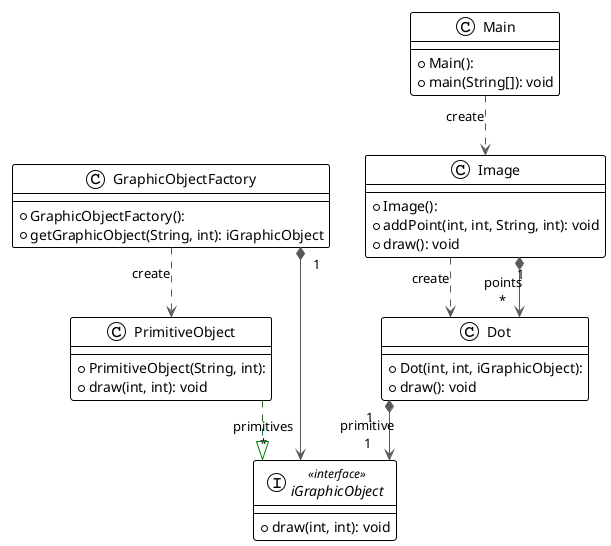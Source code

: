 @startuml

!theme plain
top to bottom direction
skinparam linetype ortho

class Dot {
  + Dot(int, int, iGraphicObject):
  + draw(): void
}
class GraphicObjectFactory {
  + GraphicObjectFactory():
  + getGraphicObject(String, int): iGraphicObject
}
class Image {
  + Image():
  + addPoint(int, int, String, int): void
  + draw(): void
}
class Main {
  + Main():
  + main(String[]): void
}
class PrimitiveObject {
  + PrimitiveObject(String, int):
  + draw(int, int): void
}
interface iGraphicObject << interface >> {
  + draw(int, int): void
}

Dot                  "1" *-[#595959,plain]-> "primitive\n1" iGraphicObject
GraphicObjectFactory  -[#595959,dashed]->  PrimitiveObject      : "«create»"
GraphicObjectFactory "1" *-[#595959,plain]-> "primitives\n*" iGraphicObject
Image                 -[#595959,dashed]->  Dot                  : "«create»"
Image                "1" *-[#595959,plain]-> "points\n*" Dot
Main                  -[#595959,dashed]->  Image                : "«create»"
PrimitiveObject       -[#008200,dashed]-^  iGraphicObject
@enduml
